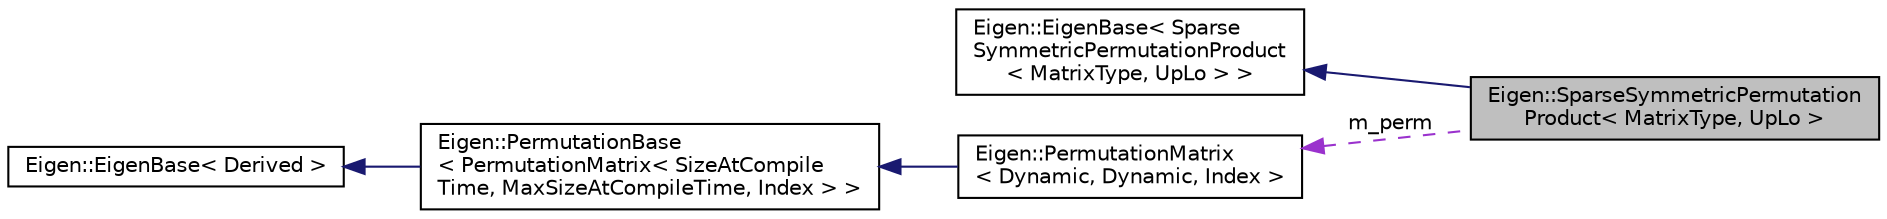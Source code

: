 digraph "Eigen::SparseSymmetricPermutationProduct&lt; MatrixType, UpLo &gt;"
{
  edge [fontname="Helvetica",fontsize="10",labelfontname="Helvetica",labelfontsize="10"];
  node [fontname="Helvetica",fontsize="10",shape=record];
  rankdir="LR";
  Node1 [label="Eigen::SparseSymmetricPermutation\lProduct\< MatrixType, UpLo \>",height=0.2,width=0.4,color="black", fillcolor="grey75", style="filled", fontcolor="black"];
  Node2 -> Node1 [dir="back",color="midnightblue",fontsize="10",style="solid",fontname="Helvetica"];
  Node2 [label="Eigen::EigenBase\< Sparse\lSymmetricPermutationProduct\l\< MatrixType, UpLo \> \>",height=0.2,width=0.4,color="black", fillcolor="white", style="filled",URL="$struct_eigen_1_1_eigen_base.html"];
  Node3 -> Node1 [dir="back",color="darkorchid3",fontsize="10",style="dashed",label=" m_perm" ,fontname="Helvetica"];
  Node3 [label="Eigen::PermutationMatrix\l\< Dynamic, Dynamic, Index \>",height=0.2,width=0.4,color="black", fillcolor="white", style="filled",URL="$class_eigen_1_1_permutation_matrix.html"];
  Node4 -> Node3 [dir="back",color="midnightblue",fontsize="10",style="solid",fontname="Helvetica"];
  Node4 [label="Eigen::PermutationBase\l\< PermutationMatrix\< SizeAtCompile\lTime, MaxSizeAtCompileTime, Index \> \>",height=0.2,width=0.4,color="black", fillcolor="white", style="filled",URL="$class_eigen_1_1_permutation_base.html",tooltip="Base class for permutations. "];
  Node5 -> Node4 [dir="back",color="midnightblue",fontsize="10",style="solid",fontname="Helvetica"];
  Node5 [label="Eigen::EigenBase\< Derived \>",height=0.2,width=0.4,color="black", fillcolor="white", style="filled",URL="$struct_eigen_1_1_eigen_base.html"];
}
